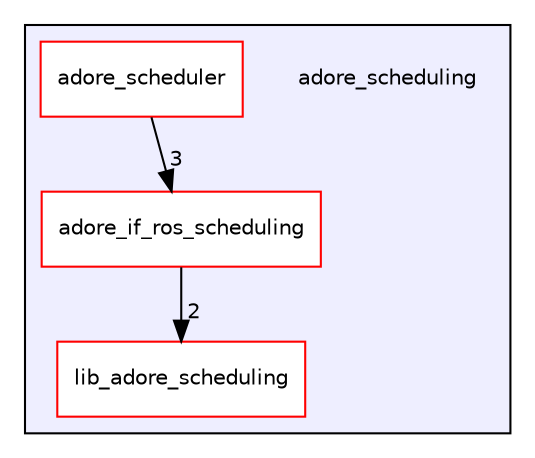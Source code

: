 digraph "/home/fascar/temp/adore/adore_scheduling" {
  compound=true
  node [ fontsize="10", fontname="Helvetica"];
  edge [ labelfontsize="10", labelfontname="Helvetica"];
  subgraph clusterdir_7138404cf228e46fcedf986e3a17d1a6 {
    graph [ bgcolor="#eeeeff", pencolor="black", label="" URL="dir_7138404cf228e46fcedf986e3a17d1a6.html"];
    dir_7138404cf228e46fcedf986e3a17d1a6 [shape=plaintext label="adore_scheduling"];
  dir_3ba3f93867690483ffb893f4f3f032c5 [shape=box label="adore_if_ros_scheduling" fillcolor="white" style="filled" color="red" URL="dir_3ba3f93867690483ffb893f4f3f032c5.html"];
  dir_5443879b682be6b71aaf5b90f9ce8a63 [shape=box label="adore_scheduler" fillcolor="white" style="filled" color="red" URL="dir_5443879b682be6b71aaf5b90f9ce8a63.html"];
  dir_8171a14def3bc4635c1506e381ac90d5 [shape=box label="lib_adore_scheduling" fillcolor="white" style="filled" color="red" URL="dir_8171a14def3bc4635c1506e381ac90d5.html"];
  }
  dir_3ba3f93867690483ffb893f4f3f032c5->dir_8171a14def3bc4635c1506e381ac90d5 [headlabel="2", labeldistance=1.5 headhref="dir_000014_000022.html"];
  dir_5443879b682be6b71aaf5b90f9ce8a63->dir_3ba3f93867690483ffb893f4f3f032c5 [headlabel="3", labeldistance=1.5 headhref="dir_000018_000014.html"];
}
